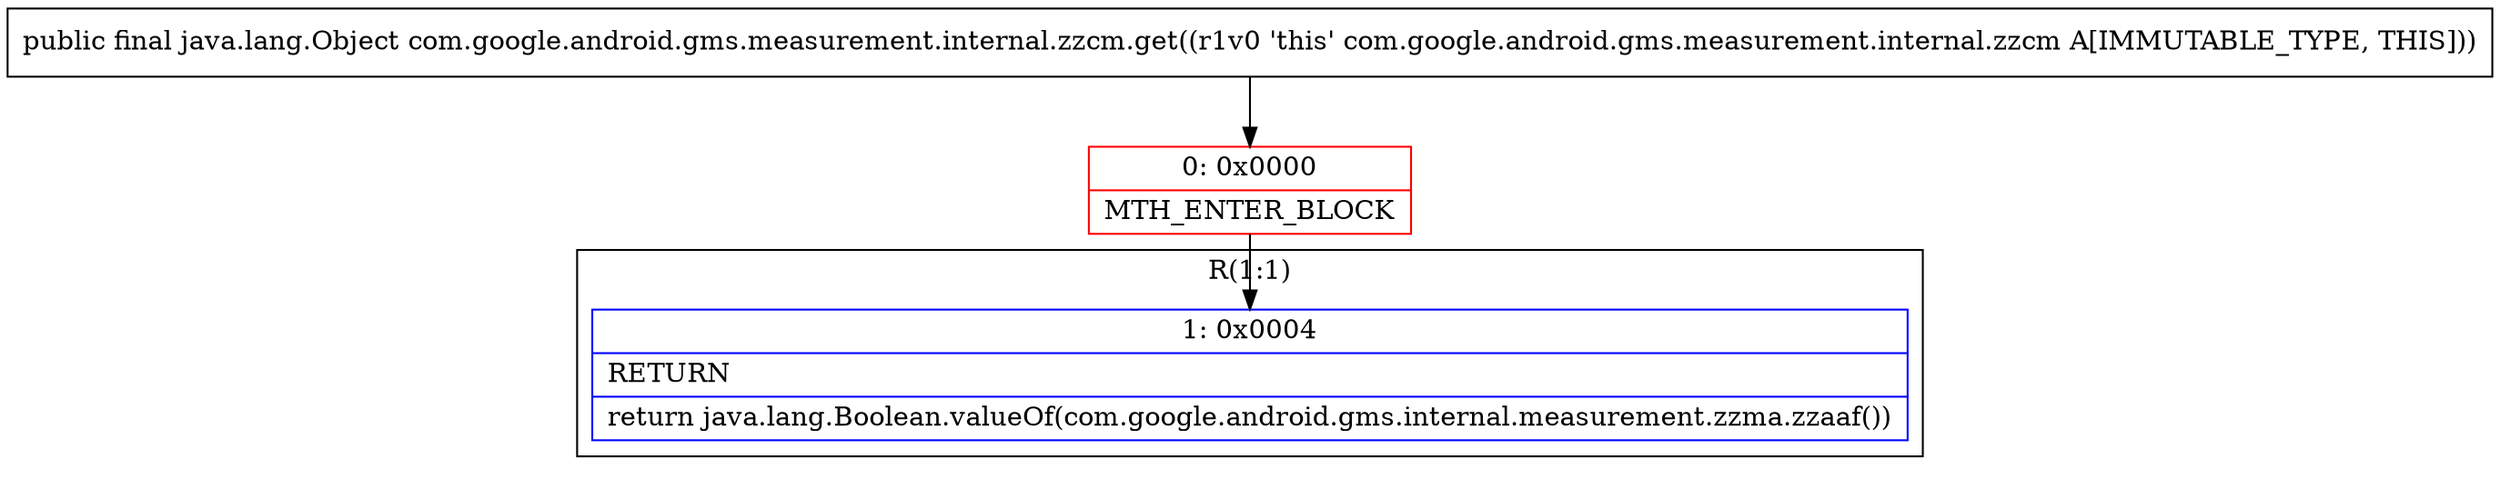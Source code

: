 digraph "CFG forcom.google.android.gms.measurement.internal.zzcm.get()Ljava\/lang\/Object;" {
subgraph cluster_Region_1805001220 {
label = "R(1:1)";
node [shape=record,color=blue];
Node_1 [shape=record,label="{1\:\ 0x0004|RETURN\l|return java.lang.Boolean.valueOf(com.google.android.gms.internal.measurement.zzma.zzaaf())\l}"];
}
Node_0 [shape=record,color=red,label="{0\:\ 0x0000|MTH_ENTER_BLOCK\l}"];
MethodNode[shape=record,label="{public final java.lang.Object com.google.android.gms.measurement.internal.zzcm.get((r1v0 'this' com.google.android.gms.measurement.internal.zzcm A[IMMUTABLE_TYPE, THIS])) }"];
MethodNode -> Node_0;
Node_0 -> Node_1;
}

